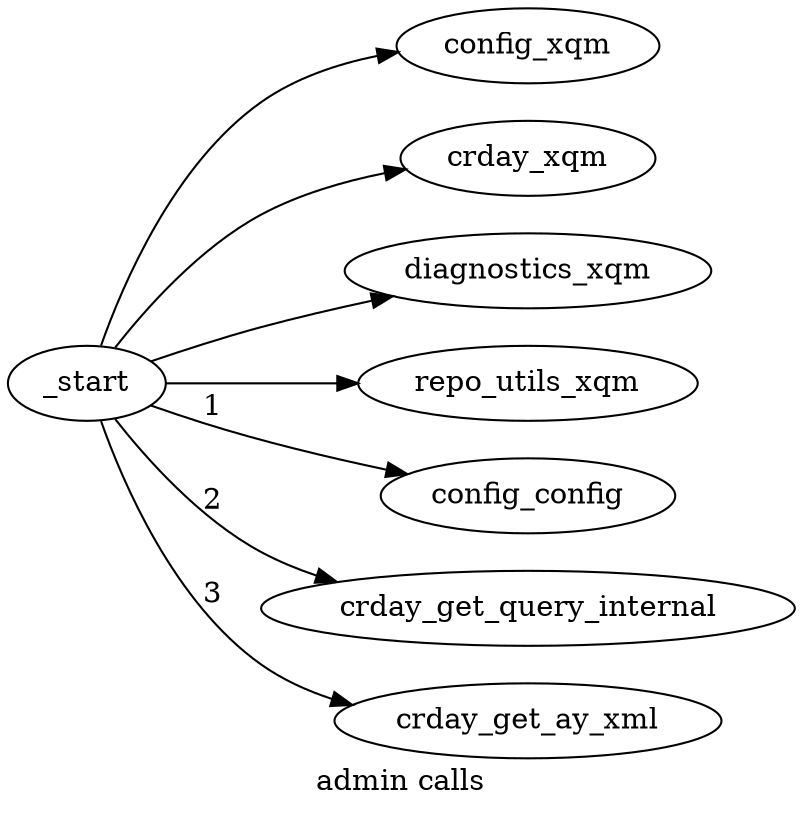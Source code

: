  /* dot -oadmin_calls.png -Tpng admin_calls.dot */ 
digraph admin_calls {
label="admin calls";
rankdir=LR;
_start -> config_xqm ;
_start -> crday_xqm ;
_start -> diagnostics_xqm ;
_start -> repo_utils_xqm ;
_start -> config_config [label= 1 ];
_start -> crday_get_query_internal [label= 2 ];
_start -> crday_get_ay_xml [label= 3 ];
}
